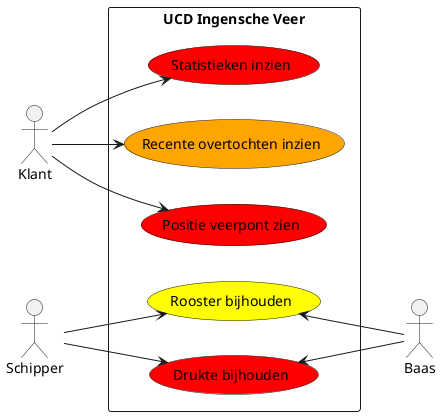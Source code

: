 @startuml 

left to right direction 



actor "Klant" as k 
actor "Schipper" as s 
actor "Baas" as b
rectangle "UCD Ingensche Veer"{
    usecase "Positie veerpont zien" as UC1 #Red
    usecase "Drukte bijhouden" as UC4 #Red
    usecase "Rooster bijhouden" as UC2 #Yellow
    usecase "Statistieken inzien" as UC5 #Red
    usecase "Recente overtochten inzien" as UC6 #Orange
}

k --> UC1 
s --> UC2 
s --> UC4 
UC2 <-- b 
UC4 <-- b

k --> UC5 
k --> UC6
@enduml